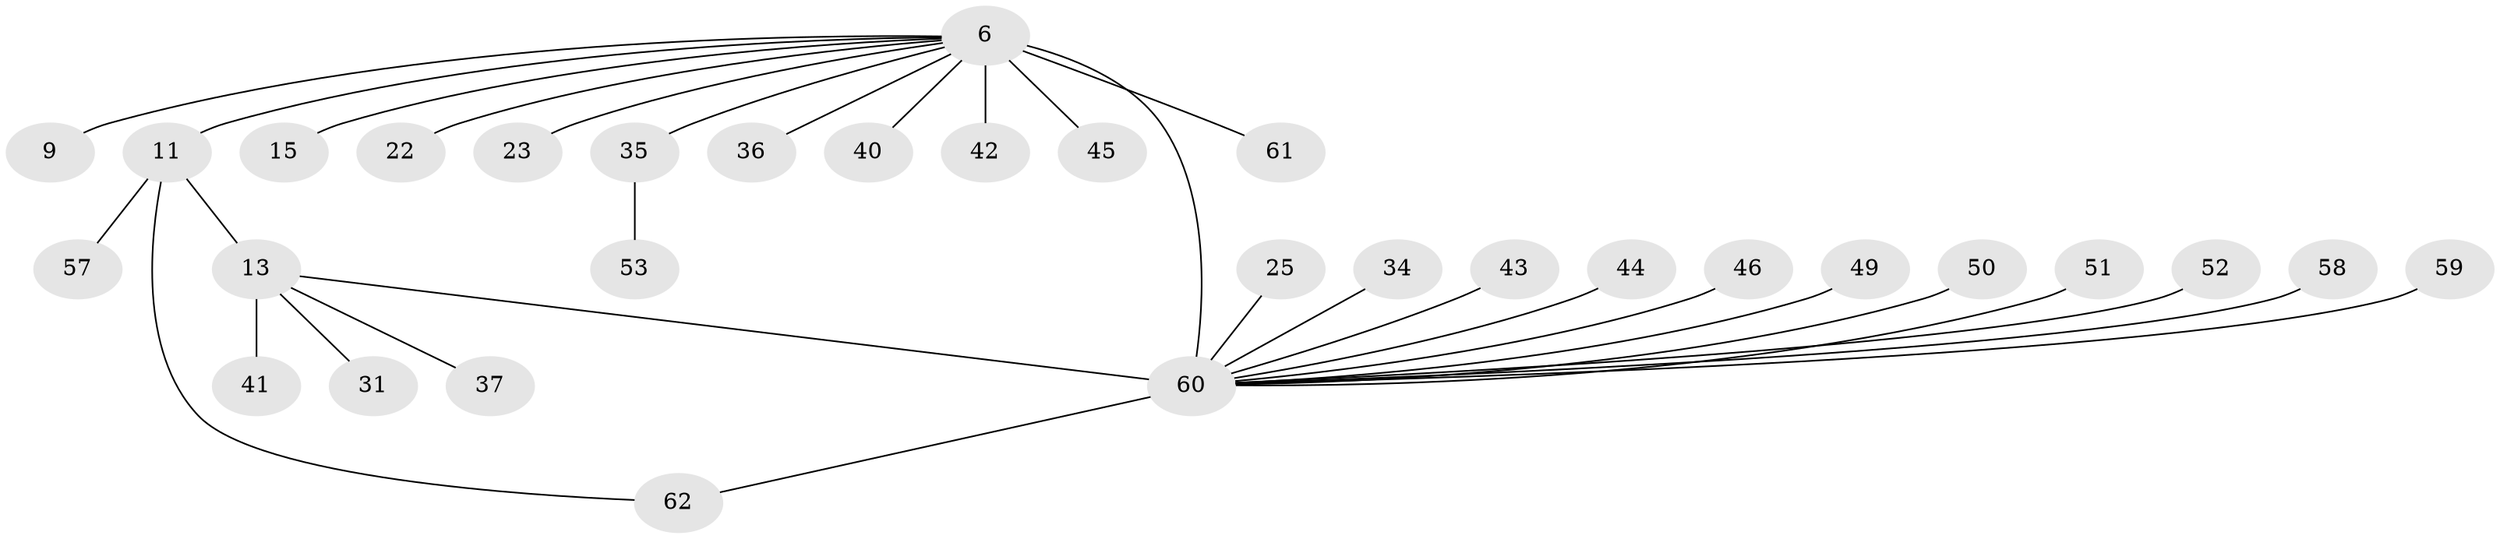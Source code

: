 // original degree distribution, {20: 0.016129032258064516, 4: 0.04838709677419355, 3: 0.11290322580645161, 6: 0.08064516129032258, 19: 0.016129032258064516, 1: 0.46774193548387094, 7: 0.016129032258064516, 2: 0.1774193548387097, 5: 0.06451612903225806}
// Generated by graph-tools (version 1.1) at 2025/47/03/09/25 04:47:18]
// undirected, 31 vertices, 32 edges
graph export_dot {
graph [start="1"]
  node [color=gray90,style=filled];
  6 [super="+1"];
  9;
  11 [super="+10"];
  13 [super="+7+5"];
  15;
  22;
  23;
  25;
  31;
  34;
  35 [super="+19"];
  36;
  37;
  40;
  41;
  42 [super="+2+39"];
  43;
  44;
  45;
  46;
  49;
  50;
  51;
  52;
  53;
  57;
  58;
  59;
  60 [super="+16+55+32+54+47+33"];
  61;
  62 [super="+56"];
  6 -- 9;
  6 -- 15;
  6 -- 22;
  6 -- 36;
  6 -- 42 [weight=5];
  6 -- 45;
  6 -- 40;
  6 -- 11 [weight=4];
  6 -- 61;
  6 -- 23;
  6 -- 60 [weight=14];
  6 -- 35 [weight=2];
  11 -- 57;
  11 -- 13 [weight=3];
  11 -- 62;
  13 -- 31;
  13 -- 37;
  13 -- 41;
  13 -- 60;
  25 -- 60;
  34 -- 60;
  35 -- 53;
  43 -- 60;
  44 -- 60;
  46 -- 60;
  49 -- 60;
  50 -- 60;
  51 -- 60;
  52 -- 60;
  58 -- 60;
  59 -- 60;
  60 -- 62;
}
